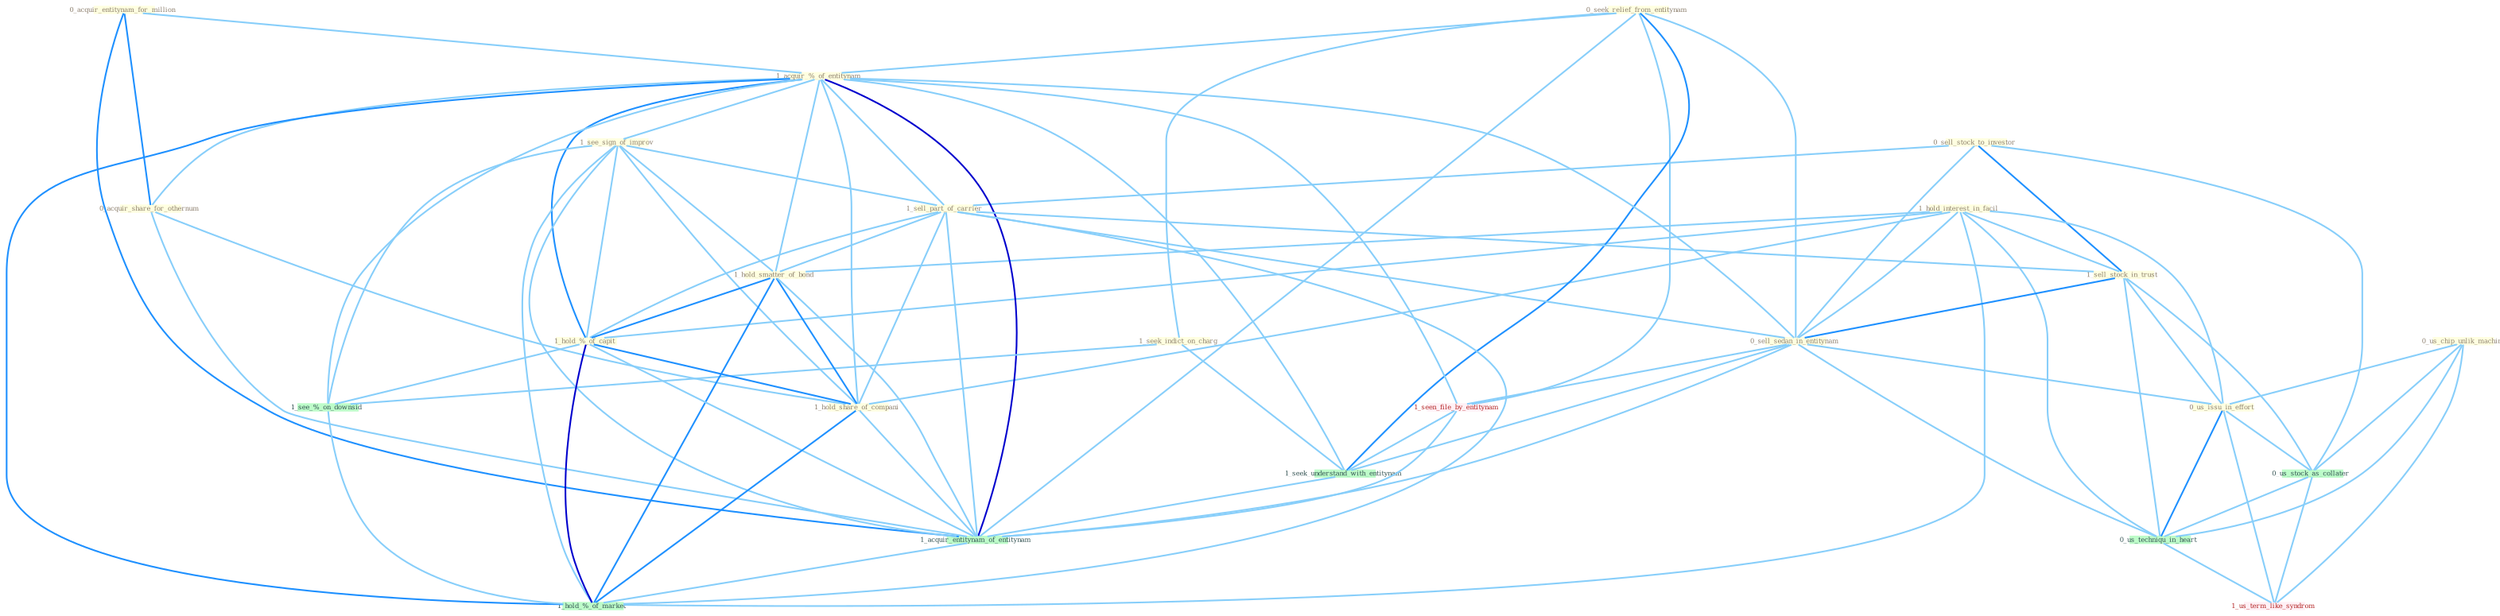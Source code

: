 Graph G{ 
    node
    [shape=polygon,style=filled,width=.5,height=.06,color="#BDFCC9",fixedsize=true,fontsize=4,
    fontcolor="#2f4f4f"];
    {node
    [color="#ffffe0", fontcolor="#8b7d6b"] "0_sell_stock_to_investor " "0_acquir_entitynam_for_million " "1_hold_interest_in_facil " "0_seek_relief_from_entitynam " "0_us_chip_unlik_machin " "1_acquir_%_of_entitynam " "1_seek_indict_on_charg " "0_acquir_share_for_othernum " "1_see_sign_of_improv " "1_sell_part_of_carrier " "1_hold_smatter_of_bond " "1_sell_stock_in_trust " "1_hold_%_of_capit " "1_hold_share_of_compani " "0_sell_sedan_in_entitynam " "0_us_issu_in_effort "}
{node [color="#fff0f5", fontcolor="#b22222"] "1_seen_file_by_entitynam " "1_us_term_like_syndrom "}
edge [color="#B0E2FF"];

	"0_sell_stock_to_investor " -- "1_sell_part_of_carrier " [w="1", color="#87cefa" ];
	"0_sell_stock_to_investor " -- "1_sell_stock_in_trust " [w="2", color="#1e90ff" , len=0.8];
	"0_sell_stock_to_investor " -- "0_sell_sedan_in_entitynam " [w="1", color="#87cefa" ];
	"0_sell_stock_to_investor " -- "0_us_stock_as_collater " [w="1", color="#87cefa" ];
	"0_acquir_entitynam_for_million " -- "1_acquir_%_of_entitynam " [w="1", color="#87cefa" ];
	"0_acquir_entitynam_for_million " -- "0_acquir_share_for_othernum " [w="2", color="#1e90ff" , len=0.8];
	"0_acquir_entitynam_for_million " -- "1_acquir_entitynam_of_entitynam " [w="2", color="#1e90ff" , len=0.8];
	"1_hold_interest_in_facil " -- "1_hold_smatter_of_bond " [w="1", color="#87cefa" ];
	"1_hold_interest_in_facil " -- "1_sell_stock_in_trust " [w="1", color="#87cefa" ];
	"1_hold_interest_in_facil " -- "1_hold_%_of_capit " [w="1", color="#87cefa" ];
	"1_hold_interest_in_facil " -- "1_hold_share_of_compani " [w="1", color="#87cefa" ];
	"1_hold_interest_in_facil " -- "0_sell_sedan_in_entitynam " [w="1", color="#87cefa" ];
	"1_hold_interest_in_facil " -- "0_us_issu_in_effort " [w="1", color="#87cefa" ];
	"1_hold_interest_in_facil " -- "0_us_techniqu_in_heart " [w="1", color="#87cefa" ];
	"1_hold_interest_in_facil " -- "1_hold_%_of_market " [w="1", color="#87cefa" ];
	"0_seek_relief_from_entitynam " -- "1_acquir_%_of_entitynam " [w="1", color="#87cefa" ];
	"0_seek_relief_from_entitynam " -- "1_seek_indict_on_charg " [w="1", color="#87cefa" ];
	"0_seek_relief_from_entitynam " -- "0_sell_sedan_in_entitynam " [w="1", color="#87cefa" ];
	"0_seek_relief_from_entitynam " -- "1_seen_file_by_entitynam " [w="1", color="#87cefa" ];
	"0_seek_relief_from_entitynam " -- "1_seek_understand_with_entitynam " [w="2", color="#1e90ff" , len=0.8];
	"0_seek_relief_from_entitynam " -- "1_acquir_entitynam_of_entitynam " [w="1", color="#87cefa" ];
	"0_us_chip_unlik_machin " -- "0_us_issu_in_effort " [w="1", color="#87cefa" ];
	"0_us_chip_unlik_machin " -- "0_us_stock_as_collater " [w="1", color="#87cefa" ];
	"0_us_chip_unlik_machin " -- "0_us_techniqu_in_heart " [w="1", color="#87cefa" ];
	"0_us_chip_unlik_machin " -- "1_us_term_like_syndrom " [w="1", color="#87cefa" ];
	"1_acquir_%_of_entitynam " -- "0_acquir_share_for_othernum " [w="1", color="#87cefa" ];
	"1_acquir_%_of_entitynam " -- "1_see_sign_of_improv " [w="1", color="#87cefa" ];
	"1_acquir_%_of_entitynam " -- "1_sell_part_of_carrier " [w="1", color="#87cefa" ];
	"1_acquir_%_of_entitynam " -- "1_hold_smatter_of_bond " [w="1", color="#87cefa" ];
	"1_acquir_%_of_entitynam " -- "1_hold_%_of_capit " [w="2", color="#1e90ff" , len=0.8];
	"1_acquir_%_of_entitynam " -- "1_hold_share_of_compani " [w="1", color="#87cefa" ];
	"1_acquir_%_of_entitynam " -- "0_sell_sedan_in_entitynam " [w="1", color="#87cefa" ];
	"1_acquir_%_of_entitynam " -- "1_seen_file_by_entitynam " [w="1", color="#87cefa" ];
	"1_acquir_%_of_entitynam " -- "1_seek_understand_with_entitynam " [w="1", color="#87cefa" ];
	"1_acquir_%_of_entitynam " -- "1_acquir_entitynam_of_entitynam " [w="3", color="#0000cd" , len=0.6];
	"1_acquir_%_of_entitynam " -- "1_see_%_on_downsid " [w="1", color="#87cefa" ];
	"1_acquir_%_of_entitynam " -- "1_hold_%_of_market " [w="2", color="#1e90ff" , len=0.8];
	"1_seek_indict_on_charg " -- "1_seek_understand_with_entitynam " [w="1", color="#87cefa" ];
	"1_seek_indict_on_charg " -- "1_see_%_on_downsid " [w="1", color="#87cefa" ];
	"0_acquir_share_for_othernum " -- "1_hold_share_of_compani " [w="1", color="#87cefa" ];
	"0_acquir_share_for_othernum " -- "1_acquir_entitynam_of_entitynam " [w="1", color="#87cefa" ];
	"1_see_sign_of_improv " -- "1_sell_part_of_carrier " [w="1", color="#87cefa" ];
	"1_see_sign_of_improv " -- "1_hold_smatter_of_bond " [w="1", color="#87cefa" ];
	"1_see_sign_of_improv " -- "1_hold_%_of_capit " [w="1", color="#87cefa" ];
	"1_see_sign_of_improv " -- "1_hold_share_of_compani " [w="1", color="#87cefa" ];
	"1_see_sign_of_improv " -- "1_acquir_entitynam_of_entitynam " [w="1", color="#87cefa" ];
	"1_see_sign_of_improv " -- "1_see_%_on_downsid " [w="1", color="#87cefa" ];
	"1_see_sign_of_improv " -- "1_hold_%_of_market " [w="1", color="#87cefa" ];
	"1_sell_part_of_carrier " -- "1_hold_smatter_of_bond " [w="1", color="#87cefa" ];
	"1_sell_part_of_carrier " -- "1_sell_stock_in_trust " [w="1", color="#87cefa" ];
	"1_sell_part_of_carrier " -- "1_hold_%_of_capit " [w="1", color="#87cefa" ];
	"1_sell_part_of_carrier " -- "1_hold_share_of_compani " [w="1", color="#87cefa" ];
	"1_sell_part_of_carrier " -- "0_sell_sedan_in_entitynam " [w="1", color="#87cefa" ];
	"1_sell_part_of_carrier " -- "1_acquir_entitynam_of_entitynam " [w="1", color="#87cefa" ];
	"1_sell_part_of_carrier " -- "1_hold_%_of_market " [w="1", color="#87cefa" ];
	"1_hold_smatter_of_bond " -- "1_hold_%_of_capit " [w="2", color="#1e90ff" , len=0.8];
	"1_hold_smatter_of_bond " -- "1_hold_share_of_compani " [w="2", color="#1e90ff" , len=0.8];
	"1_hold_smatter_of_bond " -- "1_acquir_entitynam_of_entitynam " [w="1", color="#87cefa" ];
	"1_hold_smatter_of_bond " -- "1_hold_%_of_market " [w="2", color="#1e90ff" , len=0.8];
	"1_sell_stock_in_trust " -- "0_sell_sedan_in_entitynam " [w="2", color="#1e90ff" , len=0.8];
	"1_sell_stock_in_trust " -- "0_us_issu_in_effort " [w="1", color="#87cefa" ];
	"1_sell_stock_in_trust " -- "0_us_stock_as_collater " [w="1", color="#87cefa" ];
	"1_sell_stock_in_trust " -- "0_us_techniqu_in_heart " [w="1", color="#87cefa" ];
	"1_hold_%_of_capit " -- "1_hold_share_of_compani " [w="2", color="#1e90ff" , len=0.8];
	"1_hold_%_of_capit " -- "1_acquir_entitynam_of_entitynam " [w="1", color="#87cefa" ];
	"1_hold_%_of_capit " -- "1_see_%_on_downsid " [w="1", color="#87cefa" ];
	"1_hold_%_of_capit " -- "1_hold_%_of_market " [w="3", color="#0000cd" , len=0.6];
	"1_hold_share_of_compani " -- "1_acquir_entitynam_of_entitynam " [w="1", color="#87cefa" ];
	"1_hold_share_of_compani " -- "1_hold_%_of_market " [w="2", color="#1e90ff" , len=0.8];
	"0_sell_sedan_in_entitynam " -- "0_us_issu_in_effort " [w="1", color="#87cefa" ];
	"0_sell_sedan_in_entitynam " -- "1_seen_file_by_entitynam " [w="1", color="#87cefa" ];
	"0_sell_sedan_in_entitynam " -- "1_seek_understand_with_entitynam " [w="1", color="#87cefa" ];
	"0_sell_sedan_in_entitynam " -- "1_acquir_entitynam_of_entitynam " [w="1", color="#87cefa" ];
	"0_sell_sedan_in_entitynam " -- "0_us_techniqu_in_heart " [w="1", color="#87cefa" ];
	"0_us_issu_in_effort " -- "0_us_stock_as_collater " [w="1", color="#87cefa" ];
	"0_us_issu_in_effort " -- "0_us_techniqu_in_heart " [w="2", color="#1e90ff" , len=0.8];
	"0_us_issu_in_effort " -- "1_us_term_like_syndrom " [w="1", color="#87cefa" ];
	"1_seen_file_by_entitynam " -- "1_seek_understand_with_entitynam " [w="1", color="#87cefa" ];
	"1_seen_file_by_entitynam " -- "1_acquir_entitynam_of_entitynam " [w="1", color="#87cefa" ];
	"0_us_stock_as_collater " -- "0_us_techniqu_in_heart " [w="1", color="#87cefa" ];
	"0_us_stock_as_collater " -- "1_us_term_like_syndrom " [w="1", color="#87cefa" ];
	"1_seek_understand_with_entitynam " -- "1_acquir_entitynam_of_entitynam " [w="1", color="#87cefa" ];
	"1_acquir_entitynam_of_entitynam " -- "1_hold_%_of_market " [w="1", color="#87cefa" ];
	"0_us_techniqu_in_heart " -- "1_us_term_like_syndrom " [w="1", color="#87cefa" ];
	"1_see_%_on_downsid " -- "1_hold_%_of_market " [w="1", color="#87cefa" ];
}